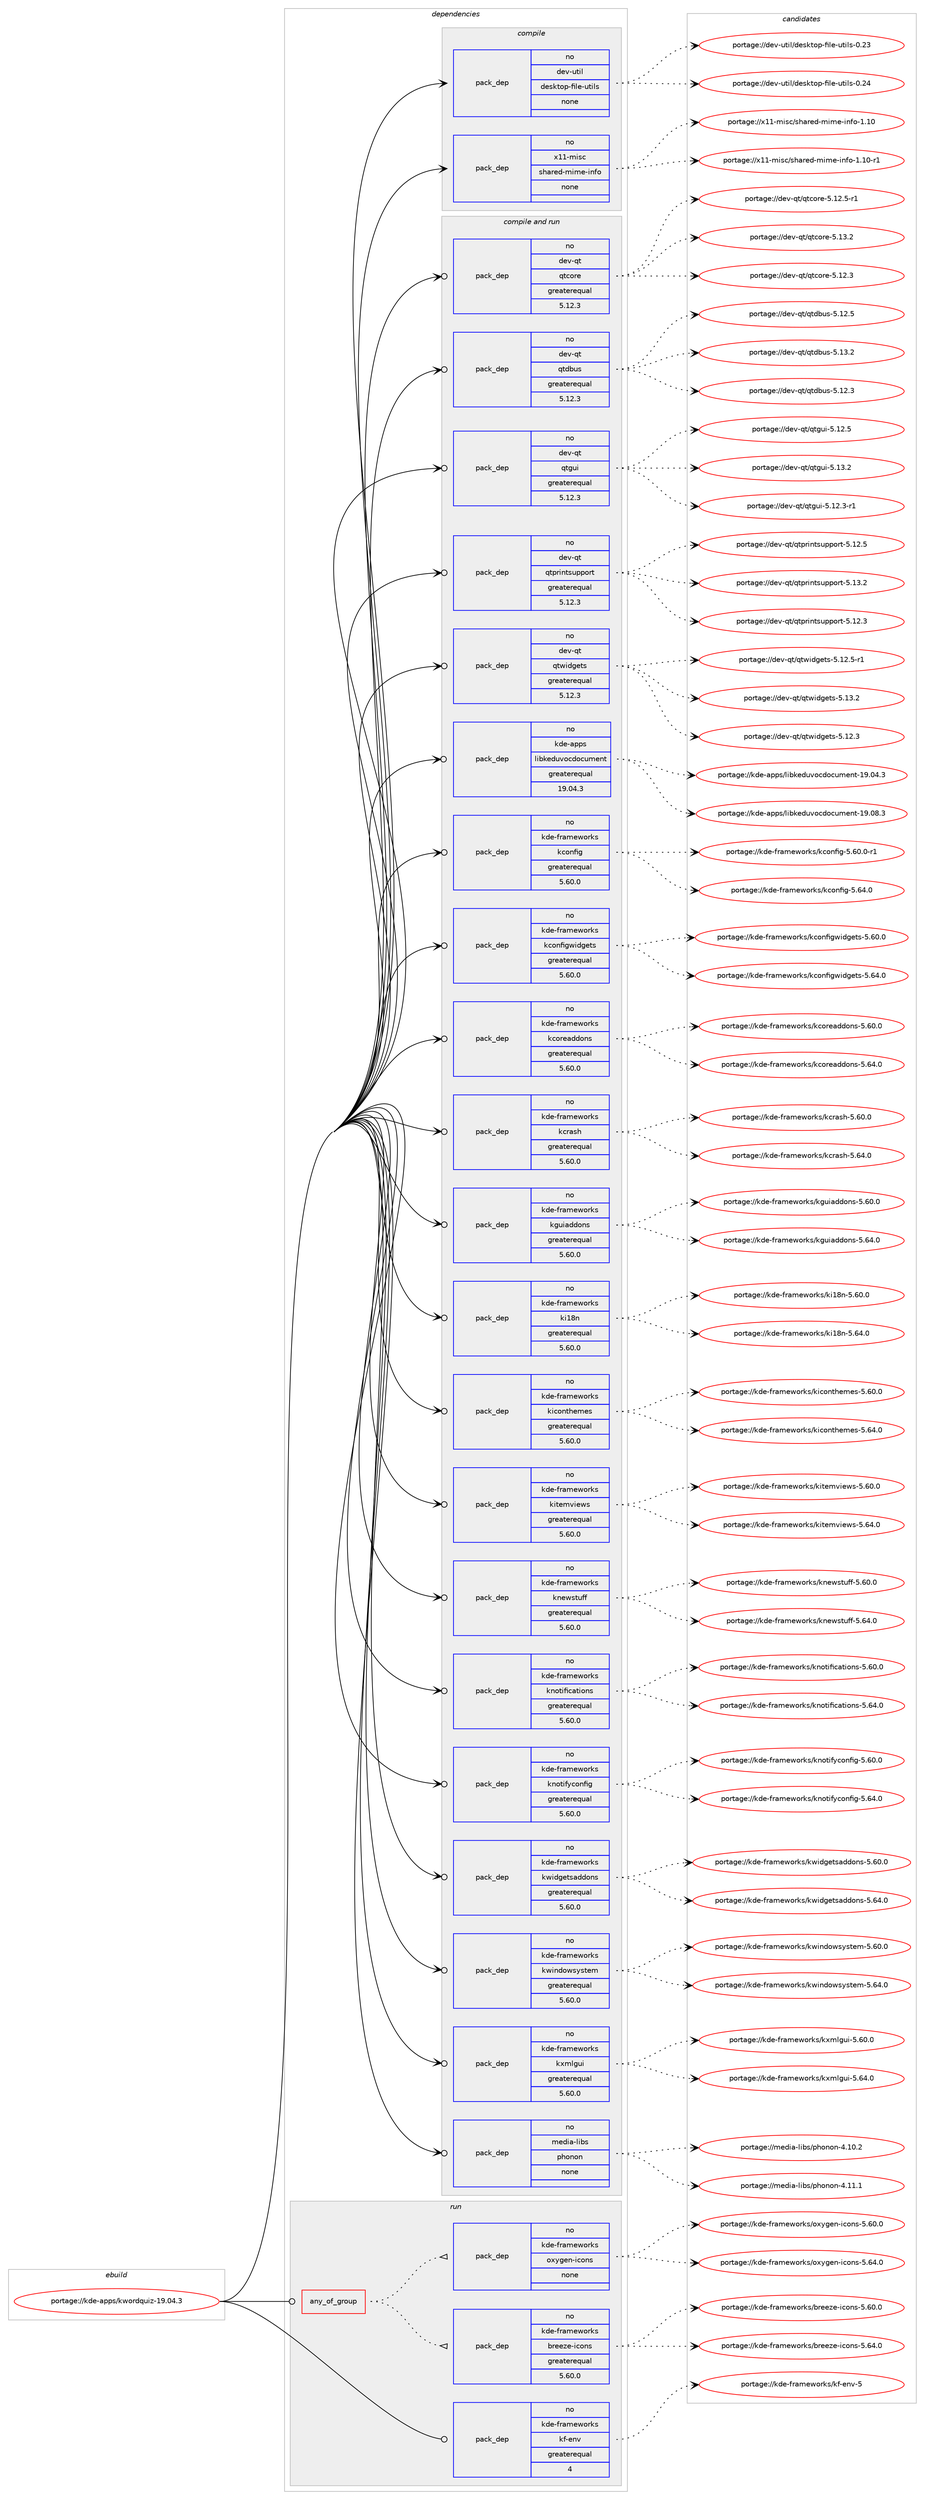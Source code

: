 digraph prolog {

# *************
# Graph options
# *************

newrank=true;
concentrate=true;
compound=true;
graph [rankdir=LR,fontname=Helvetica,fontsize=10,ranksep=1.5];#, ranksep=2.5, nodesep=0.2];
edge  [arrowhead=vee];
node  [fontname=Helvetica,fontsize=10];

# **********
# The ebuild
# **********

subgraph cluster_leftcol {
color=gray;
rank=same;
label=<<i>ebuild</i>>;
id [label="portage://kde-apps/kwordquiz-19.04.3", color=red, width=4, href="../kde-apps/kwordquiz-19.04.3.svg"];
}

# ****************
# The dependencies
# ****************

subgraph cluster_midcol {
color=gray;
label=<<i>dependencies</i>>;
subgraph cluster_compile {
fillcolor="#eeeeee";
style=filled;
label=<<i>compile</i>>;
subgraph pack214152 {
dependency294064 [label=<<TABLE BORDER="0" CELLBORDER="1" CELLSPACING="0" CELLPADDING="4" WIDTH="220"><TR><TD ROWSPAN="6" CELLPADDING="30">pack_dep</TD></TR><TR><TD WIDTH="110">no</TD></TR><TR><TD>dev-util</TD></TR><TR><TD>desktop-file-utils</TD></TR><TR><TD>none</TD></TR><TR><TD></TD></TR></TABLE>>, shape=none, color=blue];
}
id:e -> dependency294064:w [weight=20,style="solid",arrowhead="vee"];
subgraph pack214153 {
dependency294065 [label=<<TABLE BORDER="0" CELLBORDER="1" CELLSPACING="0" CELLPADDING="4" WIDTH="220"><TR><TD ROWSPAN="6" CELLPADDING="30">pack_dep</TD></TR><TR><TD WIDTH="110">no</TD></TR><TR><TD>x11-misc</TD></TR><TR><TD>shared-mime-info</TD></TR><TR><TD>none</TD></TR><TR><TD></TD></TR></TABLE>>, shape=none, color=blue];
}
id:e -> dependency294065:w [weight=20,style="solid",arrowhead="vee"];
}
subgraph cluster_compileandrun {
fillcolor="#eeeeee";
style=filled;
label=<<i>compile and run</i>>;
subgraph pack214154 {
dependency294066 [label=<<TABLE BORDER="0" CELLBORDER="1" CELLSPACING="0" CELLPADDING="4" WIDTH="220"><TR><TD ROWSPAN="6" CELLPADDING="30">pack_dep</TD></TR><TR><TD WIDTH="110">no</TD></TR><TR><TD>dev-qt</TD></TR><TR><TD>qtcore</TD></TR><TR><TD>greaterequal</TD></TR><TR><TD>5.12.3</TD></TR></TABLE>>, shape=none, color=blue];
}
id:e -> dependency294066:w [weight=20,style="solid",arrowhead="odotvee"];
subgraph pack214155 {
dependency294067 [label=<<TABLE BORDER="0" CELLBORDER="1" CELLSPACING="0" CELLPADDING="4" WIDTH="220"><TR><TD ROWSPAN="6" CELLPADDING="30">pack_dep</TD></TR><TR><TD WIDTH="110">no</TD></TR><TR><TD>dev-qt</TD></TR><TR><TD>qtdbus</TD></TR><TR><TD>greaterequal</TD></TR><TR><TD>5.12.3</TD></TR></TABLE>>, shape=none, color=blue];
}
id:e -> dependency294067:w [weight=20,style="solid",arrowhead="odotvee"];
subgraph pack214156 {
dependency294068 [label=<<TABLE BORDER="0" CELLBORDER="1" CELLSPACING="0" CELLPADDING="4" WIDTH="220"><TR><TD ROWSPAN="6" CELLPADDING="30">pack_dep</TD></TR><TR><TD WIDTH="110">no</TD></TR><TR><TD>dev-qt</TD></TR><TR><TD>qtgui</TD></TR><TR><TD>greaterequal</TD></TR><TR><TD>5.12.3</TD></TR></TABLE>>, shape=none, color=blue];
}
id:e -> dependency294068:w [weight=20,style="solid",arrowhead="odotvee"];
subgraph pack214157 {
dependency294069 [label=<<TABLE BORDER="0" CELLBORDER="1" CELLSPACING="0" CELLPADDING="4" WIDTH="220"><TR><TD ROWSPAN="6" CELLPADDING="30">pack_dep</TD></TR><TR><TD WIDTH="110">no</TD></TR><TR><TD>dev-qt</TD></TR><TR><TD>qtprintsupport</TD></TR><TR><TD>greaterequal</TD></TR><TR><TD>5.12.3</TD></TR></TABLE>>, shape=none, color=blue];
}
id:e -> dependency294069:w [weight=20,style="solid",arrowhead="odotvee"];
subgraph pack214158 {
dependency294070 [label=<<TABLE BORDER="0" CELLBORDER="1" CELLSPACING="0" CELLPADDING="4" WIDTH="220"><TR><TD ROWSPAN="6" CELLPADDING="30">pack_dep</TD></TR><TR><TD WIDTH="110">no</TD></TR><TR><TD>dev-qt</TD></TR><TR><TD>qtwidgets</TD></TR><TR><TD>greaterequal</TD></TR><TR><TD>5.12.3</TD></TR></TABLE>>, shape=none, color=blue];
}
id:e -> dependency294070:w [weight=20,style="solid",arrowhead="odotvee"];
subgraph pack214159 {
dependency294071 [label=<<TABLE BORDER="0" CELLBORDER="1" CELLSPACING="0" CELLPADDING="4" WIDTH="220"><TR><TD ROWSPAN="6" CELLPADDING="30">pack_dep</TD></TR><TR><TD WIDTH="110">no</TD></TR><TR><TD>kde-apps</TD></TR><TR><TD>libkeduvocdocument</TD></TR><TR><TD>greaterequal</TD></TR><TR><TD>19.04.3</TD></TR></TABLE>>, shape=none, color=blue];
}
id:e -> dependency294071:w [weight=20,style="solid",arrowhead="odotvee"];
subgraph pack214160 {
dependency294072 [label=<<TABLE BORDER="0" CELLBORDER="1" CELLSPACING="0" CELLPADDING="4" WIDTH="220"><TR><TD ROWSPAN="6" CELLPADDING="30">pack_dep</TD></TR><TR><TD WIDTH="110">no</TD></TR><TR><TD>kde-frameworks</TD></TR><TR><TD>kconfig</TD></TR><TR><TD>greaterequal</TD></TR><TR><TD>5.60.0</TD></TR></TABLE>>, shape=none, color=blue];
}
id:e -> dependency294072:w [weight=20,style="solid",arrowhead="odotvee"];
subgraph pack214161 {
dependency294073 [label=<<TABLE BORDER="0" CELLBORDER="1" CELLSPACING="0" CELLPADDING="4" WIDTH="220"><TR><TD ROWSPAN="6" CELLPADDING="30">pack_dep</TD></TR><TR><TD WIDTH="110">no</TD></TR><TR><TD>kde-frameworks</TD></TR><TR><TD>kconfigwidgets</TD></TR><TR><TD>greaterequal</TD></TR><TR><TD>5.60.0</TD></TR></TABLE>>, shape=none, color=blue];
}
id:e -> dependency294073:w [weight=20,style="solid",arrowhead="odotvee"];
subgraph pack214162 {
dependency294074 [label=<<TABLE BORDER="0" CELLBORDER="1" CELLSPACING="0" CELLPADDING="4" WIDTH="220"><TR><TD ROWSPAN="6" CELLPADDING="30">pack_dep</TD></TR><TR><TD WIDTH="110">no</TD></TR><TR><TD>kde-frameworks</TD></TR><TR><TD>kcoreaddons</TD></TR><TR><TD>greaterequal</TD></TR><TR><TD>5.60.0</TD></TR></TABLE>>, shape=none, color=blue];
}
id:e -> dependency294074:w [weight=20,style="solid",arrowhead="odotvee"];
subgraph pack214163 {
dependency294075 [label=<<TABLE BORDER="0" CELLBORDER="1" CELLSPACING="0" CELLPADDING="4" WIDTH="220"><TR><TD ROWSPAN="6" CELLPADDING="30">pack_dep</TD></TR><TR><TD WIDTH="110">no</TD></TR><TR><TD>kde-frameworks</TD></TR><TR><TD>kcrash</TD></TR><TR><TD>greaterequal</TD></TR><TR><TD>5.60.0</TD></TR></TABLE>>, shape=none, color=blue];
}
id:e -> dependency294075:w [weight=20,style="solid",arrowhead="odotvee"];
subgraph pack214164 {
dependency294076 [label=<<TABLE BORDER="0" CELLBORDER="1" CELLSPACING="0" CELLPADDING="4" WIDTH="220"><TR><TD ROWSPAN="6" CELLPADDING="30">pack_dep</TD></TR><TR><TD WIDTH="110">no</TD></TR><TR><TD>kde-frameworks</TD></TR><TR><TD>kguiaddons</TD></TR><TR><TD>greaterequal</TD></TR><TR><TD>5.60.0</TD></TR></TABLE>>, shape=none, color=blue];
}
id:e -> dependency294076:w [weight=20,style="solid",arrowhead="odotvee"];
subgraph pack214165 {
dependency294077 [label=<<TABLE BORDER="0" CELLBORDER="1" CELLSPACING="0" CELLPADDING="4" WIDTH="220"><TR><TD ROWSPAN="6" CELLPADDING="30">pack_dep</TD></TR><TR><TD WIDTH="110">no</TD></TR><TR><TD>kde-frameworks</TD></TR><TR><TD>ki18n</TD></TR><TR><TD>greaterequal</TD></TR><TR><TD>5.60.0</TD></TR></TABLE>>, shape=none, color=blue];
}
id:e -> dependency294077:w [weight=20,style="solid",arrowhead="odotvee"];
subgraph pack214166 {
dependency294078 [label=<<TABLE BORDER="0" CELLBORDER="1" CELLSPACING="0" CELLPADDING="4" WIDTH="220"><TR><TD ROWSPAN="6" CELLPADDING="30">pack_dep</TD></TR><TR><TD WIDTH="110">no</TD></TR><TR><TD>kde-frameworks</TD></TR><TR><TD>kiconthemes</TD></TR><TR><TD>greaterequal</TD></TR><TR><TD>5.60.0</TD></TR></TABLE>>, shape=none, color=blue];
}
id:e -> dependency294078:w [weight=20,style="solid",arrowhead="odotvee"];
subgraph pack214167 {
dependency294079 [label=<<TABLE BORDER="0" CELLBORDER="1" CELLSPACING="0" CELLPADDING="4" WIDTH="220"><TR><TD ROWSPAN="6" CELLPADDING="30">pack_dep</TD></TR><TR><TD WIDTH="110">no</TD></TR><TR><TD>kde-frameworks</TD></TR><TR><TD>kitemviews</TD></TR><TR><TD>greaterequal</TD></TR><TR><TD>5.60.0</TD></TR></TABLE>>, shape=none, color=blue];
}
id:e -> dependency294079:w [weight=20,style="solid",arrowhead="odotvee"];
subgraph pack214168 {
dependency294080 [label=<<TABLE BORDER="0" CELLBORDER="1" CELLSPACING="0" CELLPADDING="4" WIDTH="220"><TR><TD ROWSPAN="6" CELLPADDING="30">pack_dep</TD></TR><TR><TD WIDTH="110">no</TD></TR><TR><TD>kde-frameworks</TD></TR><TR><TD>knewstuff</TD></TR><TR><TD>greaterequal</TD></TR><TR><TD>5.60.0</TD></TR></TABLE>>, shape=none, color=blue];
}
id:e -> dependency294080:w [weight=20,style="solid",arrowhead="odotvee"];
subgraph pack214169 {
dependency294081 [label=<<TABLE BORDER="0" CELLBORDER="1" CELLSPACING="0" CELLPADDING="4" WIDTH="220"><TR><TD ROWSPAN="6" CELLPADDING="30">pack_dep</TD></TR><TR><TD WIDTH="110">no</TD></TR><TR><TD>kde-frameworks</TD></TR><TR><TD>knotifications</TD></TR><TR><TD>greaterequal</TD></TR><TR><TD>5.60.0</TD></TR></TABLE>>, shape=none, color=blue];
}
id:e -> dependency294081:w [weight=20,style="solid",arrowhead="odotvee"];
subgraph pack214170 {
dependency294082 [label=<<TABLE BORDER="0" CELLBORDER="1" CELLSPACING="0" CELLPADDING="4" WIDTH="220"><TR><TD ROWSPAN="6" CELLPADDING="30">pack_dep</TD></TR><TR><TD WIDTH="110">no</TD></TR><TR><TD>kde-frameworks</TD></TR><TR><TD>knotifyconfig</TD></TR><TR><TD>greaterequal</TD></TR><TR><TD>5.60.0</TD></TR></TABLE>>, shape=none, color=blue];
}
id:e -> dependency294082:w [weight=20,style="solid",arrowhead="odotvee"];
subgraph pack214171 {
dependency294083 [label=<<TABLE BORDER="0" CELLBORDER="1" CELLSPACING="0" CELLPADDING="4" WIDTH="220"><TR><TD ROWSPAN="6" CELLPADDING="30">pack_dep</TD></TR><TR><TD WIDTH="110">no</TD></TR><TR><TD>kde-frameworks</TD></TR><TR><TD>kwidgetsaddons</TD></TR><TR><TD>greaterequal</TD></TR><TR><TD>5.60.0</TD></TR></TABLE>>, shape=none, color=blue];
}
id:e -> dependency294083:w [weight=20,style="solid",arrowhead="odotvee"];
subgraph pack214172 {
dependency294084 [label=<<TABLE BORDER="0" CELLBORDER="1" CELLSPACING="0" CELLPADDING="4" WIDTH="220"><TR><TD ROWSPAN="6" CELLPADDING="30">pack_dep</TD></TR><TR><TD WIDTH="110">no</TD></TR><TR><TD>kde-frameworks</TD></TR><TR><TD>kwindowsystem</TD></TR><TR><TD>greaterequal</TD></TR><TR><TD>5.60.0</TD></TR></TABLE>>, shape=none, color=blue];
}
id:e -> dependency294084:w [weight=20,style="solid",arrowhead="odotvee"];
subgraph pack214173 {
dependency294085 [label=<<TABLE BORDER="0" CELLBORDER="1" CELLSPACING="0" CELLPADDING="4" WIDTH="220"><TR><TD ROWSPAN="6" CELLPADDING="30">pack_dep</TD></TR><TR><TD WIDTH="110">no</TD></TR><TR><TD>kde-frameworks</TD></TR><TR><TD>kxmlgui</TD></TR><TR><TD>greaterequal</TD></TR><TR><TD>5.60.0</TD></TR></TABLE>>, shape=none, color=blue];
}
id:e -> dependency294085:w [weight=20,style="solid",arrowhead="odotvee"];
subgraph pack214174 {
dependency294086 [label=<<TABLE BORDER="0" CELLBORDER="1" CELLSPACING="0" CELLPADDING="4" WIDTH="220"><TR><TD ROWSPAN="6" CELLPADDING="30">pack_dep</TD></TR><TR><TD WIDTH="110">no</TD></TR><TR><TD>media-libs</TD></TR><TR><TD>phonon</TD></TR><TR><TD>none</TD></TR><TR><TD></TD></TR></TABLE>>, shape=none, color=blue];
}
id:e -> dependency294086:w [weight=20,style="solid",arrowhead="odotvee"];
}
subgraph cluster_run {
fillcolor="#eeeeee";
style=filled;
label=<<i>run</i>>;
subgraph any4429 {
dependency294087 [label=<<TABLE BORDER="0" CELLBORDER="1" CELLSPACING="0" CELLPADDING="4"><TR><TD CELLPADDING="10">any_of_group</TD></TR></TABLE>>, shape=none, color=red];subgraph pack214175 {
dependency294088 [label=<<TABLE BORDER="0" CELLBORDER="1" CELLSPACING="0" CELLPADDING="4" WIDTH="220"><TR><TD ROWSPAN="6" CELLPADDING="30">pack_dep</TD></TR><TR><TD WIDTH="110">no</TD></TR><TR><TD>kde-frameworks</TD></TR><TR><TD>breeze-icons</TD></TR><TR><TD>greaterequal</TD></TR><TR><TD>5.60.0</TD></TR></TABLE>>, shape=none, color=blue];
}
dependency294087:e -> dependency294088:w [weight=20,style="dotted",arrowhead="oinv"];
subgraph pack214176 {
dependency294089 [label=<<TABLE BORDER="0" CELLBORDER="1" CELLSPACING="0" CELLPADDING="4" WIDTH="220"><TR><TD ROWSPAN="6" CELLPADDING="30">pack_dep</TD></TR><TR><TD WIDTH="110">no</TD></TR><TR><TD>kde-frameworks</TD></TR><TR><TD>oxygen-icons</TD></TR><TR><TD>none</TD></TR><TR><TD></TD></TR></TABLE>>, shape=none, color=blue];
}
dependency294087:e -> dependency294089:w [weight=20,style="dotted",arrowhead="oinv"];
}
id:e -> dependency294087:w [weight=20,style="solid",arrowhead="odot"];
subgraph pack214177 {
dependency294090 [label=<<TABLE BORDER="0" CELLBORDER="1" CELLSPACING="0" CELLPADDING="4" WIDTH="220"><TR><TD ROWSPAN="6" CELLPADDING="30">pack_dep</TD></TR><TR><TD WIDTH="110">no</TD></TR><TR><TD>kde-frameworks</TD></TR><TR><TD>kf-env</TD></TR><TR><TD>greaterequal</TD></TR><TR><TD>4</TD></TR></TABLE>>, shape=none, color=blue];
}
id:e -> dependency294090:w [weight=20,style="solid",arrowhead="odot"];
}
}

# **************
# The candidates
# **************

subgraph cluster_choices {
rank=same;
color=gray;
label=<<i>candidates</i>>;

subgraph choice214152 {
color=black;
nodesep=1;
choiceportage100101118451171161051084710010111510711611111245102105108101451171161051081154548465051 [label="portage://dev-util/desktop-file-utils-0.23", color=red, width=4,href="../dev-util/desktop-file-utils-0.23.svg"];
choiceportage100101118451171161051084710010111510711611111245102105108101451171161051081154548465052 [label="portage://dev-util/desktop-file-utils-0.24", color=red, width=4,href="../dev-util/desktop-file-utils-0.24.svg"];
dependency294064:e -> choiceportage100101118451171161051084710010111510711611111245102105108101451171161051081154548465051:w [style=dotted,weight="100"];
dependency294064:e -> choiceportage100101118451171161051084710010111510711611111245102105108101451171161051081154548465052:w [style=dotted,weight="100"];
}
subgraph choice214153 {
color=black;
nodesep=1;
choiceportage12049494510910511599471151049711410110045109105109101451051101021114549464948 [label="portage://x11-misc/shared-mime-info-1.10", color=red, width=4,href="../x11-misc/shared-mime-info-1.10.svg"];
choiceportage120494945109105115994711510497114101100451091051091014510511010211145494649484511449 [label="portage://x11-misc/shared-mime-info-1.10-r1", color=red, width=4,href="../x11-misc/shared-mime-info-1.10-r1.svg"];
dependency294065:e -> choiceportage12049494510910511599471151049711410110045109105109101451051101021114549464948:w [style=dotted,weight="100"];
dependency294065:e -> choiceportage120494945109105115994711510497114101100451091051091014510511010211145494649484511449:w [style=dotted,weight="100"];
}
subgraph choice214154 {
color=black;
nodesep=1;
choiceportage10010111845113116471131169911111410145534649504651 [label="portage://dev-qt/qtcore-5.12.3", color=red, width=4,href="../dev-qt/qtcore-5.12.3.svg"];
choiceportage100101118451131164711311699111114101455346495046534511449 [label="portage://dev-qt/qtcore-5.12.5-r1", color=red, width=4,href="../dev-qt/qtcore-5.12.5-r1.svg"];
choiceportage10010111845113116471131169911111410145534649514650 [label="portage://dev-qt/qtcore-5.13.2", color=red, width=4,href="../dev-qt/qtcore-5.13.2.svg"];
dependency294066:e -> choiceportage10010111845113116471131169911111410145534649504651:w [style=dotted,weight="100"];
dependency294066:e -> choiceportage100101118451131164711311699111114101455346495046534511449:w [style=dotted,weight="100"];
dependency294066:e -> choiceportage10010111845113116471131169911111410145534649514650:w [style=dotted,weight="100"];
}
subgraph choice214155 {
color=black;
nodesep=1;
choiceportage10010111845113116471131161009811711545534649504651 [label="portage://dev-qt/qtdbus-5.12.3", color=red, width=4,href="../dev-qt/qtdbus-5.12.3.svg"];
choiceportage10010111845113116471131161009811711545534649504653 [label="portage://dev-qt/qtdbus-5.12.5", color=red, width=4,href="../dev-qt/qtdbus-5.12.5.svg"];
choiceportage10010111845113116471131161009811711545534649514650 [label="portage://dev-qt/qtdbus-5.13.2", color=red, width=4,href="../dev-qt/qtdbus-5.13.2.svg"];
dependency294067:e -> choiceportage10010111845113116471131161009811711545534649504651:w [style=dotted,weight="100"];
dependency294067:e -> choiceportage10010111845113116471131161009811711545534649504653:w [style=dotted,weight="100"];
dependency294067:e -> choiceportage10010111845113116471131161009811711545534649514650:w [style=dotted,weight="100"];
}
subgraph choice214156 {
color=black;
nodesep=1;
choiceportage1001011184511311647113116103117105455346495046514511449 [label="portage://dev-qt/qtgui-5.12.3-r1", color=red, width=4,href="../dev-qt/qtgui-5.12.3-r1.svg"];
choiceportage100101118451131164711311610311710545534649504653 [label="portage://dev-qt/qtgui-5.12.5", color=red, width=4,href="../dev-qt/qtgui-5.12.5.svg"];
choiceportage100101118451131164711311610311710545534649514650 [label="portage://dev-qt/qtgui-5.13.2", color=red, width=4,href="../dev-qt/qtgui-5.13.2.svg"];
dependency294068:e -> choiceportage1001011184511311647113116103117105455346495046514511449:w [style=dotted,weight="100"];
dependency294068:e -> choiceportage100101118451131164711311610311710545534649504653:w [style=dotted,weight="100"];
dependency294068:e -> choiceportage100101118451131164711311610311710545534649514650:w [style=dotted,weight="100"];
}
subgraph choice214157 {
color=black;
nodesep=1;
choiceportage100101118451131164711311611211410511011611511711211211111411645534649504651 [label="portage://dev-qt/qtprintsupport-5.12.3", color=red, width=4,href="../dev-qt/qtprintsupport-5.12.3.svg"];
choiceportage100101118451131164711311611211410511011611511711211211111411645534649504653 [label="portage://dev-qt/qtprintsupport-5.12.5", color=red, width=4,href="../dev-qt/qtprintsupport-5.12.5.svg"];
choiceportage100101118451131164711311611211410511011611511711211211111411645534649514650 [label="portage://dev-qt/qtprintsupport-5.13.2", color=red, width=4,href="../dev-qt/qtprintsupport-5.13.2.svg"];
dependency294069:e -> choiceportage100101118451131164711311611211410511011611511711211211111411645534649504651:w [style=dotted,weight="100"];
dependency294069:e -> choiceportage100101118451131164711311611211410511011611511711211211111411645534649504653:w [style=dotted,weight="100"];
dependency294069:e -> choiceportage100101118451131164711311611211410511011611511711211211111411645534649514650:w [style=dotted,weight="100"];
}
subgraph choice214158 {
color=black;
nodesep=1;
choiceportage100101118451131164711311611910510010310111611545534649504651 [label="portage://dev-qt/qtwidgets-5.12.3", color=red, width=4,href="../dev-qt/qtwidgets-5.12.3.svg"];
choiceportage1001011184511311647113116119105100103101116115455346495046534511449 [label="portage://dev-qt/qtwidgets-5.12.5-r1", color=red, width=4,href="../dev-qt/qtwidgets-5.12.5-r1.svg"];
choiceportage100101118451131164711311611910510010310111611545534649514650 [label="portage://dev-qt/qtwidgets-5.13.2", color=red, width=4,href="../dev-qt/qtwidgets-5.13.2.svg"];
dependency294070:e -> choiceportage100101118451131164711311611910510010310111611545534649504651:w [style=dotted,weight="100"];
dependency294070:e -> choiceportage1001011184511311647113116119105100103101116115455346495046534511449:w [style=dotted,weight="100"];
dependency294070:e -> choiceportage100101118451131164711311611910510010310111611545534649514650:w [style=dotted,weight="100"];
}
subgraph choice214159 {
color=black;
nodesep=1;
choiceportage1071001014597112112115471081059810710110011711811199100111991171091011101164549574648524651 [label="portage://kde-apps/libkeduvocdocument-19.04.3", color=red, width=4,href="../kde-apps/libkeduvocdocument-19.04.3.svg"];
choiceportage1071001014597112112115471081059810710110011711811199100111991171091011101164549574648564651 [label="portage://kde-apps/libkeduvocdocument-19.08.3", color=red, width=4,href="../kde-apps/libkeduvocdocument-19.08.3.svg"];
dependency294071:e -> choiceportage1071001014597112112115471081059810710110011711811199100111991171091011101164549574648524651:w [style=dotted,weight="100"];
dependency294071:e -> choiceportage1071001014597112112115471081059810710110011711811199100111991171091011101164549574648564651:w [style=dotted,weight="100"];
}
subgraph choice214160 {
color=black;
nodesep=1;
choiceportage10710010145102114971091011191111141071154710799111110102105103455346544846484511449 [label="portage://kde-frameworks/kconfig-5.60.0-r1", color=red, width=4,href="../kde-frameworks/kconfig-5.60.0-r1.svg"];
choiceportage1071001014510211497109101119111114107115471079911111010210510345534654524648 [label="portage://kde-frameworks/kconfig-5.64.0", color=red, width=4,href="../kde-frameworks/kconfig-5.64.0.svg"];
dependency294072:e -> choiceportage10710010145102114971091011191111141071154710799111110102105103455346544846484511449:w [style=dotted,weight="100"];
dependency294072:e -> choiceportage1071001014510211497109101119111114107115471079911111010210510345534654524648:w [style=dotted,weight="100"];
}
subgraph choice214161 {
color=black;
nodesep=1;
choiceportage1071001014510211497109101119111114107115471079911111010210510311910510010310111611545534654484648 [label="portage://kde-frameworks/kconfigwidgets-5.60.0", color=red, width=4,href="../kde-frameworks/kconfigwidgets-5.60.0.svg"];
choiceportage1071001014510211497109101119111114107115471079911111010210510311910510010310111611545534654524648 [label="portage://kde-frameworks/kconfigwidgets-5.64.0", color=red, width=4,href="../kde-frameworks/kconfigwidgets-5.64.0.svg"];
dependency294073:e -> choiceportage1071001014510211497109101119111114107115471079911111010210510311910510010310111611545534654484648:w [style=dotted,weight="100"];
dependency294073:e -> choiceportage1071001014510211497109101119111114107115471079911111010210510311910510010310111611545534654524648:w [style=dotted,weight="100"];
}
subgraph choice214162 {
color=black;
nodesep=1;
choiceportage107100101451021149710910111911111410711547107991111141019710010011111011545534654484648 [label="portage://kde-frameworks/kcoreaddons-5.60.0", color=red, width=4,href="../kde-frameworks/kcoreaddons-5.60.0.svg"];
choiceportage107100101451021149710910111911111410711547107991111141019710010011111011545534654524648 [label="portage://kde-frameworks/kcoreaddons-5.64.0", color=red, width=4,href="../kde-frameworks/kcoreaddons-5.64.0.svg"];
dependency294074:e -> choiceportage107100101451021149710910111911111410711547107991111141019710010011111011545534654484648:w [style=dotted,weight="100"];
dependency294074:e -> choiceportage107100101451021149710910111911111410711547107991111141019710010011111011545534654524648:w [style=dotted,weight="100"];
}
subgraph choice214163 {
color=black;
nodesep=1;
choiceportage107100101451021149710910111911111410711547107991149711510445534654484648 [label="portage://kde-frameworks/kcrash-5.60.0", color=red, width=4,href="../kde-frameworks/kcrash-5.60.0.svg"];
choiceportage107100101451021149710910111911111410711547107991149711510445534654524648 [label="portage://kde-frameworks/kcrash-5.64.0", color=red, width=4,href="../kde-frameworks/kcrash-5.64.0.svg"];
dependency294075:e -> choiceportage107100101451021149710910111911111410711547107991149711510445534654484648:w [style=dotted,weight="100"];
dependency294075:e -> choiceportage107100101451021149710910111911111410711547107991149711510445534654524648:w [style=dotted,weight="100"];
}
subgraph choice214164 {
color=black;
nodesep=1;
choiceportage1071001014510211497109101119111114107115471071031171059710010011111011545534654484648 [label="portage://kde-frameworks/kguiaddons-5.60.0", color=red, width=4,href="../kde-frameworks/kguiaddons-5.60.0.svg"];
choiceportage1071001014510211497109101119111114107115471071031171059710010011111011545534654524648 [label="portage://kde-frameworks/kguiaddons-5.64.0", color=red, width=4,href="../kde-frameworks/kguiaddons-5.64.0.svg"];
dependency294076:e -> choiceportage1071001014510211497109101119111114107115471071031171059710010011111011545534654484648:w [style=dotted,weight="100"];
dependency294076:e -> choiceportage1071001014510211497109101119111114107115471071031171059710010011111011545534654524648:w [style=dotted,weight="100"];
}
subgraph choice214165 {
color=black;
nodesep=1;
choiceportage107100101451021149710910111911111410711547107105495611045534654484648 [label="portage://kde-frameworks/ki18n-5.60.0", color=red, width=4,href="../kde-frameworks/ki18n-5.60.0.svg"];
choiceportage107100101451021149710910111911111410711547107105495611045534654524648 [label="portage://kde-frameworks/ki18n-5.64.0", color=red, width=4,href="../kde-frameworks/ki18n-5.64.0.svg"];
dependency294077:e -> choiceportage107100101451021149710910111911111410711547107105495611045534654484648:w [style=dotted,weight="100"];
dependency294077:e -> choiceportage107100101451021149710910111911111410711547107105495611045534654524648:w [style=dotted,weight="100"];
}
subgraph choice214166 {
color=black;
nodesep=1;
choiceportage1071001014510211497109101119111114107115471071059911111011610410110910111545534654484648 [label="portage://kde-frameworks/kiconthemes-5.60.0", color=red, width=4,href="../kde-frameworks/kiconthemes-5.60.0.svg"];
choiceportage1071001014510211497109101119111114107115471071059911111011610410110910111545534654524648 [label="portage://kde-frameworks/kiconthemes-5.64.0", color=red, width=4,href="../kde-frameworks/kiconthemes-5.64.0.svg"];
dependency294078:e -> choiceportage1071001014510211497109101119111114107115471071059911111011610410110910111545534654484648:w [style=dotted,weight="100"];
dependency294078:e -> choiceportage1071001014510211497109101119111114107115471071059911111011610410110910111545534654524648:w [style=dotted,weight="100"];
}
subgraph choice214167 {
color=black;
nodesep=1;
choiceportage10710010145102114971091011191111141071154710710511610110911810510111911545534654484648 [label="portage://kde-frameworks/kitemviews-5.60.0", color=red, width=4,href="../kde-frameworks/kitemviews-5.60.0.svg"];
choiceportage10710010145102114971091011191111141071154710710511610110911810510111911545534654524648 [label="portage://kde-frameworks/kitemviews-5.64.0", color=red, width=4,href="../kde-frameworks/kitemviews-5.64.0.svg"];
dependency294079:e -> choiceportage10710010145102114971091011191111141071154710710511610110911810510111911545534654484648:w [style=dotted,weight="100"];
dependency294079:e -> choiceportage10710010145102114971091011191111141071154710710511610110911810510111911545534654524648:w [style=dotted,weight="100"];
}
subgraph choice214168 {
color=black;
nodesep=1;
choiceportage10710010145102114971091011191111141071154710711010111911511611710210245534654484648 [label="portage://kde-frameworks/knewstuff-5.60.0", color=red, width=4,href="../kde-frameworks/knewstuff-5.60.0.svg"];
choiceportage10710010145102114971091011191111141071154710711010111911511611710210245534654524648 [label="portage://kde-frameworks/knewstuff-5.64.0", color=red, width=4,href="../kde-frameworks/knewstuff-5.64.0.svg"];
dependency294080:e -> choiceportage10710010145102114971091011191111141071154710711010111911511611710210245534654484648:w [style=dotted,weight="100"];
dependency294080:e -> choiceportage10710010145102114971091011191111141071154710711010111911511611710210245534654524648:w [style=dotted,weight="100"];
}
subgraph choice214169 {
color=black;
nodesep=1;
choiceportage107100101451021149710910111911111410711547107110111116105102105999711610511111011545534654484648 [label="portage://kde-frameworks/knotifications-5.60.0", color=red, width=4,href="../kde-frameworks/knotifications-5.60.0.svg"];
choiceportage107100101451021149710910111911111410711547107110111116105102105999711610511111011545534654524648 [label="portage://kde-frameworks/knotifications-5.64.0", color=red, width=4,href="../kde-frameworks/knotifications-5.64.0.svg"];
dependency294081:e -> choiceportage107100101451021149710910111911111410711547107110111116105102105999711610511111011545534654484648:w [style=dotted,weight="100"];
dependency294081:e -> choiceportage107100101451021149710910111911111410711547107110111116105102105999711610511111011545534654524648:w [style=dotted,weight="100"];
}
subgraph choice214170 {
color=black;
nodesep=1;
choiceportage1071001014510211497109101119111114107115471071101111161051021219911111010210510345534654484648 [label="portage://kde-frameworks/knotifyconfig-5.60.0", color=red, width=4,href="../kde-frameworks/knotifyconfig-5.60.0.svg"];
choiceportage1071001014510211497109101119111114107115471071101111161051021219911111010210510345534654524648 [label="portage://kde-frameworks/knotifyconfig-5.64.0", color=red, width=4,href="../kde-frameworks/knotifyconfig-5.64.0.svg"];
dependency294082:e -> choiceportage1071001014510211497109101119111114107115471071101111161051021219911111010210510345534654484648:w [style=dotted,weight="100"];
dependency294082:e -> choiceportage1071001014510211497109101119111114107115471071101111161051021219911111010210510345534654524648:w [style=dotted,weight="100"];
}
subgraph choice214171 {
color=black;
nodesep=1;
choiceportage1071001014510211497109101119111114107115471071191051001031011161159710010011111011545534654484648 [label="portage://kde-frameworks/kwidgetsaddons-5.60.0", color=red, width=4,href="../kde-frameworks/kwidgetsaddons-5.60.0.svg"];
choiceportage1071001014510211497109101119111114107115471071191051001031011161159710010011111011545534654524648 [label="portage://kde-frameworks/kwidgetsaddons-5.64.0", color=red, width=4,href="../kde-frameworks/kwidgetsaddons-5.64.0.svg"];
dependency294083:e -> choiceportage1071001014510211497109101119111114107115471071191051001031011161159710010011111011545534654484648:w [style=dotted,weight="100"];
dependency294083:e -> choiceportage1071001014510211497109101119111114107115471071191051001031011161159710010011111011545534654524648:w [style=dotted,weight="100"];
}
subgraph choice214172 {
color=black;
nodesep=1;
choiceportage10710010145102114971091011191111141071154710711910511010011111911512111511610110945534654484648 [label="portage://kde-frameworks/kwindowsystem-5.60.0", color=red, width=4,href="../kde-frameworks/kwindowsystem-5.60.0.svg"];
choiceportage10710010145102114971091011191111141071154710711910511010011111911512111511610110945534654524648 [label="portage://kde-frameworks/kwindowsystem-5.64.0", color=red, width=4,href="../kde-frameworks/kwindowsystem-5.64.0.svg"];
dependency294084:e -> choiceportage10710010145102114971091011191111141071154710711910511010011111911512111511610110945534654484648:w [style=dotted,weight="100"];
dependency294084:e -> choiceportage10710010145102114971091011191111141071154710711910511010011111911512111511610110945534654524648:w [style=dotted,weight="100"];
}
subgraph choice214173 {
color=black;
nodesep=1;
choiceportage10710010145102114971091011191111141071154710712010910810311710545534654484648 [label="portage://kde-frameworks/kxmlgui-5.60.0", color=red, width=4,href="../kde-frameworks/kxmlgui-5.60.0.svg"];
choiceportage10710010145102114971091011191111141071154710712010910810311710545534654524648 [label="portage://kde-frameworks/kxmlgui-5.64.0", color=red, width=4,href="../kde-frameworks/kxmlgui-5.64.0.svg"];
dependency294085:e -> choiceportage10710010145102114971091011191111141071154710712010910810311710545534654484648:w [style=dotted,weight="100"];
dependency294085:e -> choiceportage10710010145102114971091011191111141071154710712010910810311710545534654524648:w [style=dotted,weight="100"];
}
subgraph choice214174 {
color=black;
nodesep=1;
choiceportage1091011001059745108105981154711210411111011111045524649484650 [label="portage://media-libs/phonon-4.10.2", color=red, width=4,href="../media-libs/phonon-4.10.2.svg"];
choiceportage1091011001059745108105981154711210411111011111045524649494649 [label="portage://media-libs/phonon-4.11.1", color=red, width=4,href="../media-libs/phonon-4.11.1.svg"];
dependency294086:e -> choiceportage1091011001059745108105981154711210411111011111045524649484650:w [style=dotted,weight="100"];
dependency294086:e -> choiceportage1091011001059745108105981154711210411111011111045524649494649:w [style=dotted,weight="100"];
}
subgraph choice214175 {
color=black;
nodesep=1;
choiceportage10710010145102114971091011191111141071154798114101101122101451059911111011545534654484648 [label="portage://kde-frameworks/breeze-icons-5.60.0", color=red, width=4,href="../kde-frameworks/breeze-icons-5.60.0.svg"];
choiceportage10710010145102114971091011191111141071154798114101101122101451059911111011545534654524648 [label="portage://kde-frameworks/breeze-icons-5.64.0", color=red, width=4,href="../kde-frameworks/breeze-icons-5.64.0.svg"];
dependency294088:e -> choiceportage10710010145102114971091011191111141071154798114101101122101451059911111011545534654484648:w [style=dotted,weight="100"];
dependency294088:e -> choiceportage10710010145102114971091011191111141071154798114101101122101451059911111011545534654524648:w [style=dotted,weight="100"];
}
subgraph choice214176 {
color=black;
nodesep=1;
choiceportage107100101451021149710910111911111410711547111120121103101110451059911111011545534654484648 [label="portage://kde-frameworks/oxygen-icons-5.60.0", color=red, width=4,href="../kde-frameworks/oxygen-icons-5.60.0.svg"];
choiceportage107100101451021149710910111911111410711547111120121103101110451059911111011545534654524648 [label="portage://kde-frameworks/oxygen-icons-5.64.0", color=red, width=4,href="../kde-frameworks/oxygen-icons-5.64.0.svg"];
dependency294089:e -> choiceportage107100101451021149710910111911111410711547111120121103101110451059911111011545534654484648:w [style=dotted,weight="100"];
dependency294089:e -> choiceportage107100101451021149710910111911111410711547111120121103101110451059911111011545534654524648:w [style=dotted,weight="100"];
}
subgraph choice214177 {
color=black;
nodesep=1;
choiceportage107100101451021149710910111911111410711547107102451011101184553 [label="portage://kde-frameworks/kf-env-5", color=red, width=4,href="../kde-frameworks/kf-env-5.svg"];
dependency294090:e -> choiceportage107100101451021149710910111911111410711547107102451011101184553:w [style=dotted,weight="100"];
}
}

}
